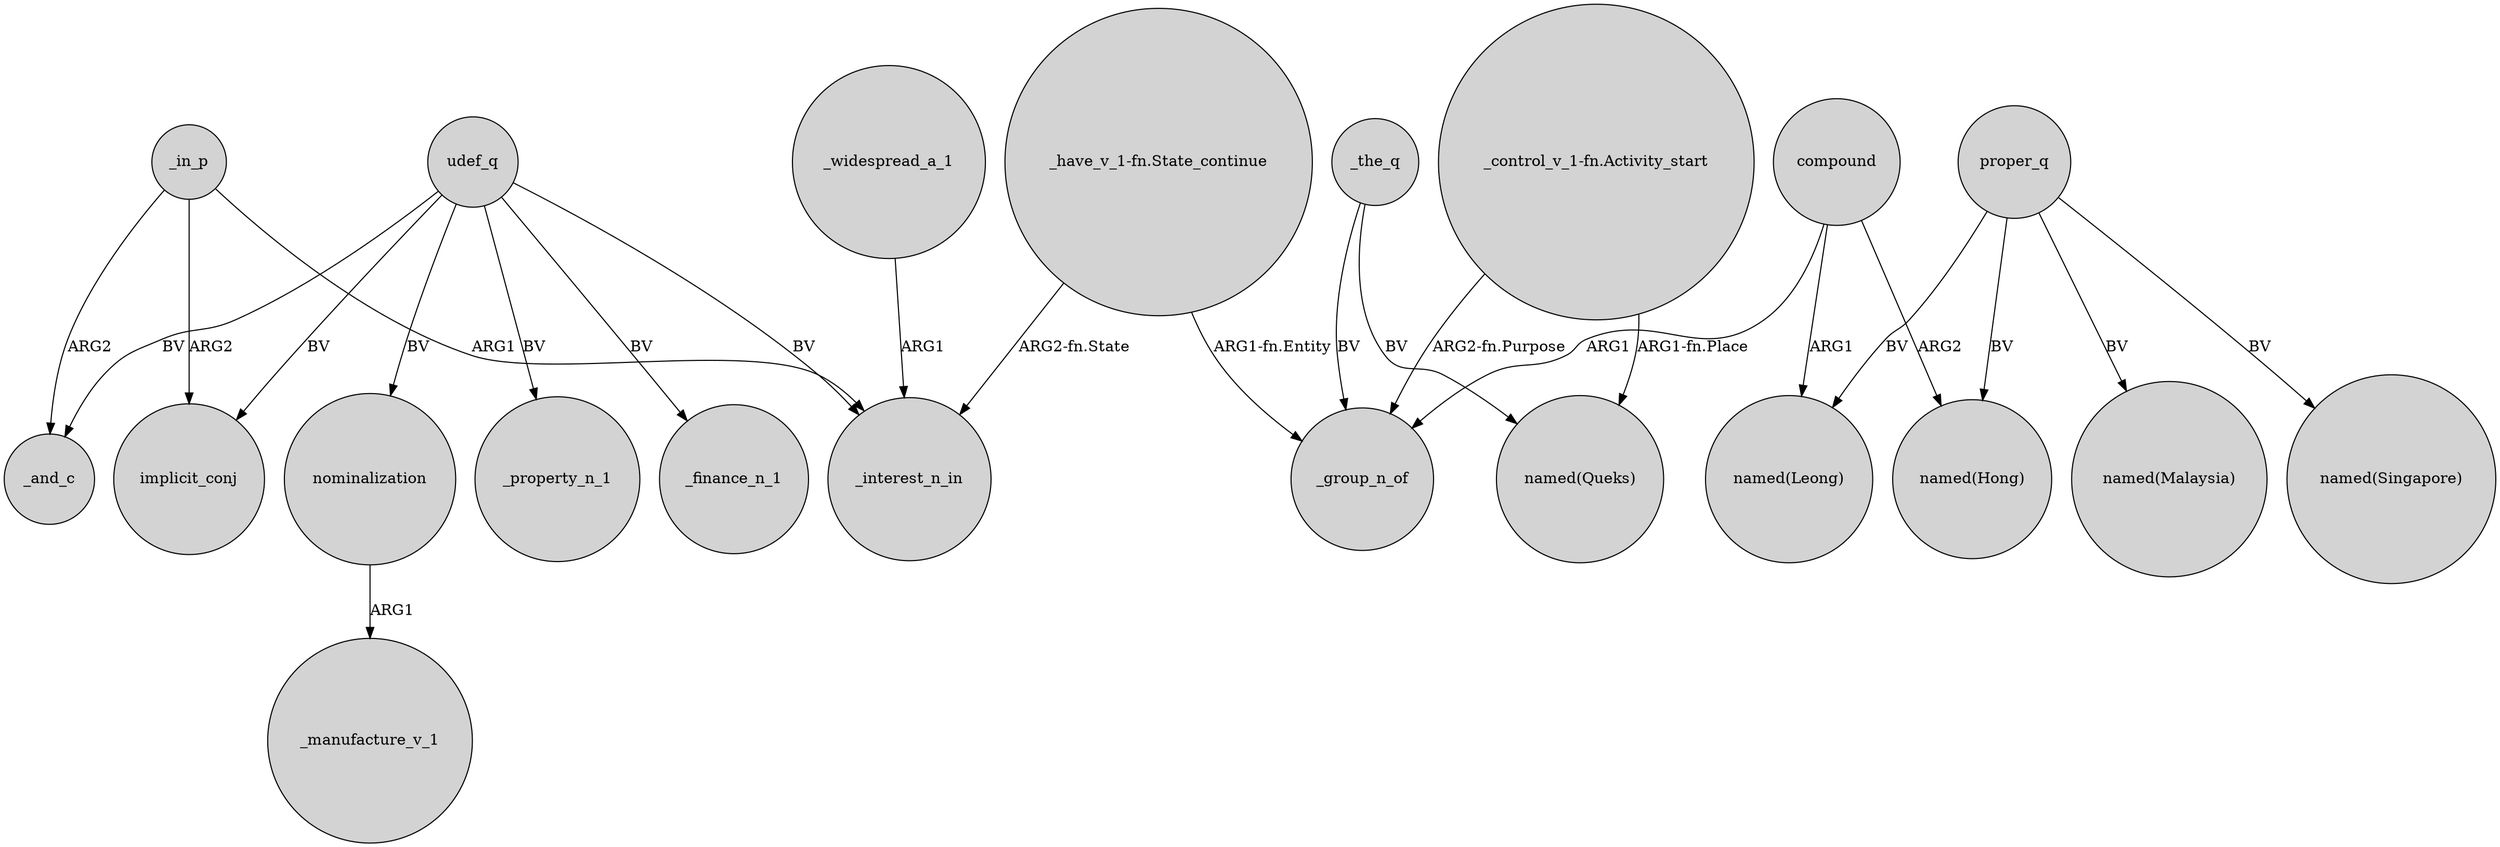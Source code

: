 digraph {
	node [shape=circle style=filled]
	_in_p -> _and_c [label=ARG2]
	udef_q -> _finance_n_1 [label=BV]
	_widespread_a_1 -> _interest_n_in [label=ARG1]
	_in_p -> implicit_conj [label=ARG2]
	"_have_v_1-fn.State_continue" -> _group_n_of [label="ARG1-fn.Entity"]
	udef_q -> nominalization [label=BV]
	udef_q -> _and_c [label=BV]
	_in_p -> _interest_n_in [label=ARG1]
	proper_q -> "named(Singapore)" [label=BV]
	compound -> _group_n_of [label=ARG1]
	compound -> "named(Leong)" [label=ARG1]
	proper_q -> "named(Malaysia)" [label=BV]
	_the_q -> "named(Queks)" [label=BV]
	"_control_v_1-fn.Activity_start" -> _group_n_of [label="ARG2-fn.Purpose"]
	udef_q -> _property_n_1 [label=BV]
	compound -> "named(Hong)" [label=ARG2]
	_the_q -> _group_n_of [label=BV]
	"_control_v_1-fn.Activity_start" -> "named(Queks)" [label="ARG1-fn.Place"]
	proper_q -> "named(Leong)" [label=BV]
	udef_q -> _interest_n_in [label=BV]
	"_have_v_1-fn.State_continue" -> _interest_n_in [label="ARG2-fn.State"]
	nominalization -> _manufacture_v_1 [label=ARG1]
	proper_q -> "named(Hong)" [label=BV]
	udef_q -> implicit_conj [label=BV]
}
